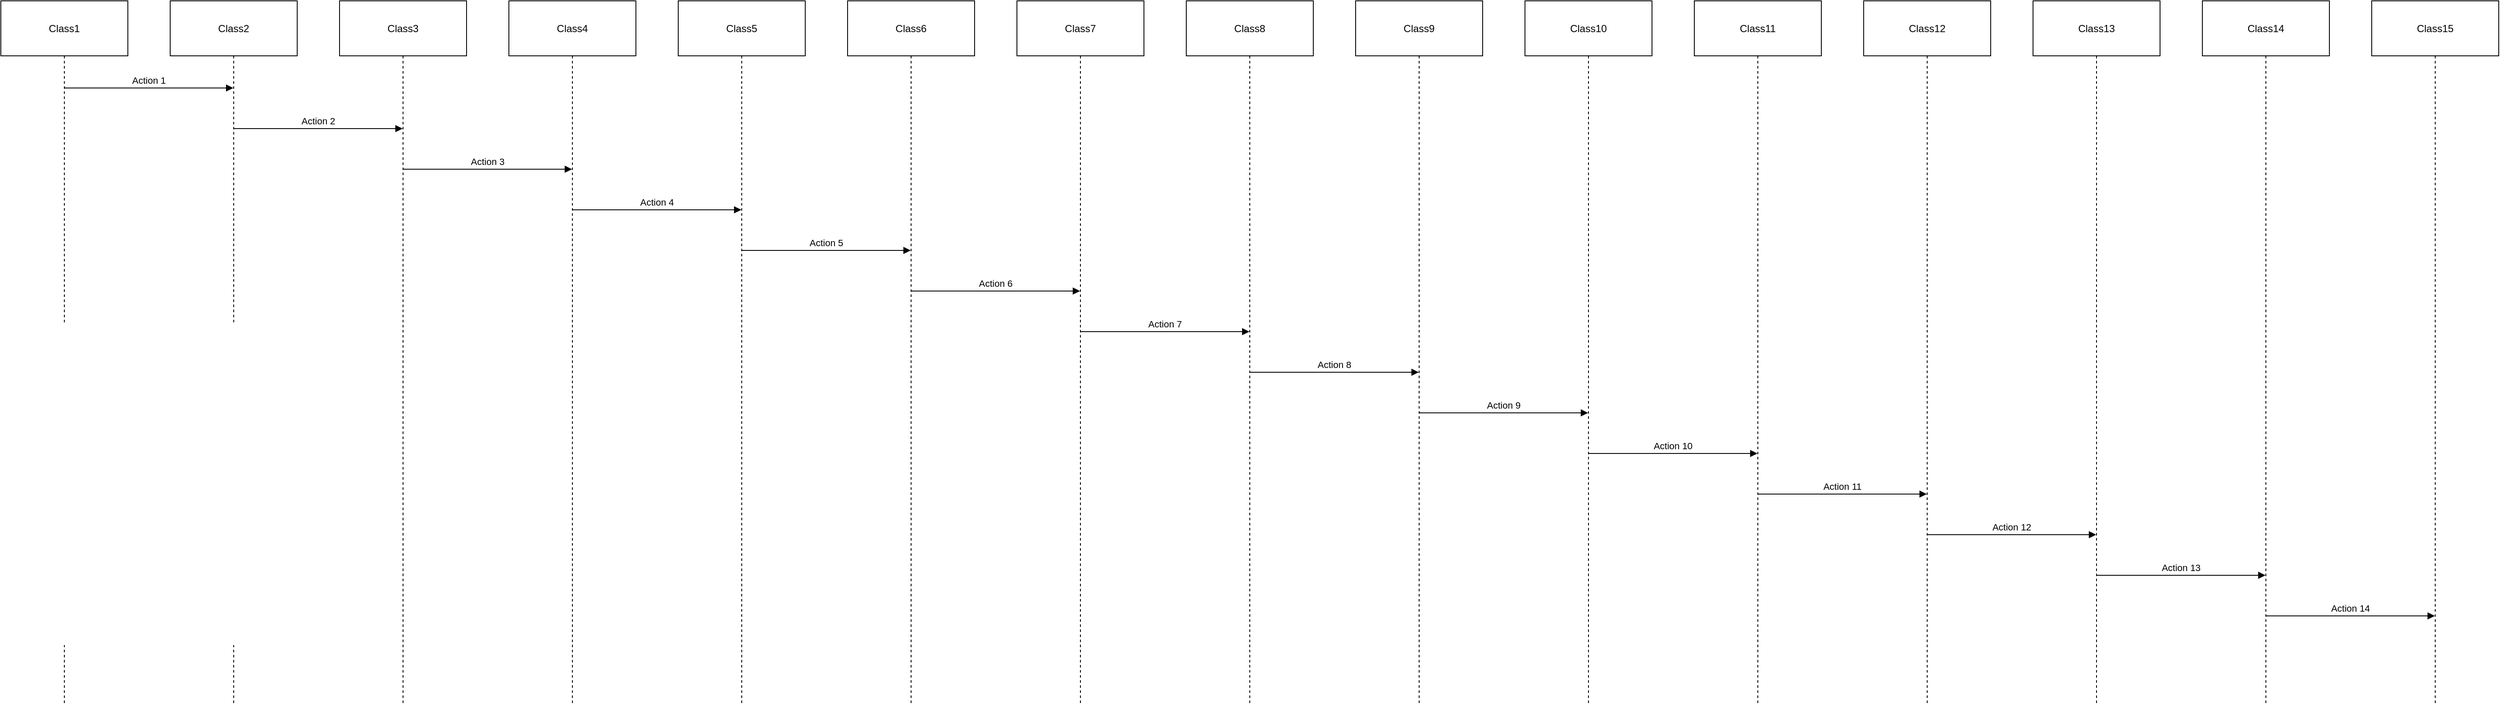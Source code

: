 <mxfile version="26.0.2">
  <diagram name="Página-1" id="JRqPtTdAnH38AF5aYMcp">
    <mxGraphModel>
      <root>
        <mxCell id="0" />
        <mxCell id="1" parent="0" />
        <mxCell id="2" value="Class1" style="shape=umlLifeline;perimeter=lifelinePerimeter;whiteSpace=wrap;container=1;dropTarget=0;collapsible=0;recursiveResize=0;outlineConnect=0;portConstraint=eastwest;newEdgeStyle={&quot;edgeStyle&quot;:&quot;elbowEdgeStyle&quot;,&quot;elbow&quot;:&quot;vertical&quot;,&quot;curved&quot;:0,&quot;rounded&quot;:0};size=65;" vertex="1" parent="1">
          <mxGeometry width="150" height="832" as="geometry" />
        </mxCell>
        <mxCell id="3" value="Class2" style="shape=umlLifeline;perimeter=lifelinePerimeter;whiteSpace=wrap;container=1;dropTarget=0;collapsible=0;recursiveResize=0;outlineConnect=0;portConstraint=eastwest;newEdgeStyle={&quot;edgeStyle&quot;:&quot;elbowEdgeStyle&quot;,&quot;elbow&quot;:&quot;vertical&quot;,&quot;curved&quot;:0,&quot;rounded&quot;:0};size=65;" vertex="1" parent="1">
          <mxGeometry x="200" width="150" height="832" as="geometry" />
        </mxCell>
        <mxCell id="4" value="Class3" style="shape=umlLifeline;perimeter=lifelinePerimeter;whiteSpace=wrap;container=1;dropTarget=0;collapsible=0;recursiveResize=0;outlineConnect=0;portConstraint=eastwest;newEdgeStyle={&quot;edgeStyle&quot;:&quot;elbowEdgeStyle&quot;,&quot;elbow&quot;:&quot;vertical&quot;,&quot;curved&quot;:0,&quot;rounded&quot;:0};size=65;" vertex="1" parent="1">
          <mxGeometry x="400" width="150" height="832" as="geometry" />
        </mxCell>
        <mxCell id="5" value="Class4" style="shape=umlLifeline;perimeter=lifelinePerimeter;whiteSpace=wrap;container=1;dropTarget=0;collapsible=0;recursiveResize=0;outlineConnect=0;portConstraint=eastwest;newEdgeStyle={&quot;edgeStyle&quot;:&quot;elbowEdgeStyle&quot;,&quot;elbow&quot;:&quot;vertical&quot;,&quot;curved&quot;:0,&quot;rounded&quot;:0};size=65;" vertex="1" parent="1">
          <mxGeometry x="600" width="150" height="832" as="geometry" />
        </mxCell>
        <mxCell id="6" value="Class5" style="shape=umlLifeline;perimeter=lifelinePerimeter;whiteSpace=wrap;container=1;dropTarget=0;collapsible=0;recursiveResize=0;outlineConnect=0;portConstraint=eastwest;newEdgeStyle={&quot;edgeStyle&quot;:&quot;elbowEdgeStyle&quot;,&quot;elbow&quot;:&quot;vertical&quot;,&quot;curved&quot;:0,&quot;rounded&quot;:0};size=65;" vertex="1" parent="1">
          <mxGeometry x="800" width="150" height="832" as="geometry" />
        </mxCell>
        <mxCell id="7" value="Class6" style="shape=umlLifeline;perimeter=lifelinePerimeter;whiteSpace=wrap;container=1;dropTarget=0;collapsible=0;recursiveResize=0;outlineConnect=0;portConstraint=eastwest;newEdgeStyle={&quot;edgeStyle&quot;:&quot;elbowEdgeStyle&quot;,&quot;elbow&quot;:&quot;vertical&quot;,&quot;curved&quot;:0,&quot;rounded&quot;:0};size=65;" vertex="1" parent="1">
          <mxGeometry x="1000" width="150" height="832" as="geometry" />
        </mxCell>
        <mxCell id="8" value="Class7" style="shape=umlLifeline;perimeter=lifelinePerimeter;whiteSpace=wrap;container=1;dropTarget=0;collapsible=0;recursiveResize=0;outlineConnect=0;portConstraint=eastwest;newEdgeStyle={&quot;edgeStyle&quot;:&quot;elbowEdgeStyle&quot;,&quot;elbow&quot;:&quot;vertical&quot;,&quot;curved&quot;:0,&quot;rounded&quot;:0};size=65;" vertex="1" parent="1">
          <mxGeometry x="1200" width="150" height="832" as="geometry" />
        </mxCell>
        <mxCell id="9" value="Class8" style="shape=umlLifeline;perimeter=lifelinePerimeter;whiteSpace=wrap;container=1;dropTarget=0;collapsible=0;recursiveResize=0;outlineConnect=0;portConstraint=eastwest;newEdgeStyle={&quot;edgeStyle&quot;:&quot;elbowEdgeStyle&quot;,&quot;elbow&quot;:&quot;vertical&quot;,&quot;curved&quot;:0,&quot;rounded&quot;:0};size=65;" vertex="1" parent="1">
          <mxGeometry x="1400" width="150" height="832" as="geometry" />
        </mxCell>
        <mxCell id="10" value="Class9" style="shape=umlLifeline;perimeter=lifelinePerimeter;whiteSpace=wrap;container=1;dropTarget=0;collapsible=0;recursiveResize=0;outlineConnect=0;portConstraint=eastwest;newEdgeStyle={&quot;edgeStyle&quot;:&quot;elbowEdgeStyle&quot;,&quot;elbow&quot;:&quot;vertical&quot;,&quot;curved&quot;:0,&quot;rounded&quot;:0};size=65;" vertex="1" parent="1">
          <mxGeometry x="1600" width="150" height="832" as="geometry" />
        </mxCell>
        <mxCell id="11" value="Class10" style="shape=umlLifeline;perimeter=lifelinePerimeter;whiteSpace=wrap;container=1;dropTarget=0;collapsible=0;recursiveResize=0;outlineConnect=0;portConstraint=eastwest;newEdgeStyle={&quot;edgeStyle&quot;:&quot;elbowEdgeStyle&quot;,&quot;elbow&quot;:&quot;vertical&quot;,&quot;curved&quot;:0,&quot;rounded&quot;:0};size=65;" vertex="1" parent="1">
          <mxGeometry x="1800" width="150" height="832" as="geometry" />
        </mxCell>
        <mxCell id="12" value="Class11" style="shape=umlLifeline;perimeter=lifelinePerimeter;whiteSpace=wrap;container=1;dropTarget=0;collapsible=0;recursiveResize=0;outlineConnect=0;portConstraint=eastwest;newEdgeStyle={&quot;edgeStyle&quot;:&quot;elbowEdgeStyle&quot;,&quot;elbow&quot;:&quot;vertical&quot;,&quot;curved&quot;:0,&quot;rounded&quot;:0};size=65;" vertex="1" parent="1">
          <mxGeometry x="2000" width="150" height="832" as="geometry" />
        </mxCell>
        <mxCell id="13" value="Class12" style="shape=umlLifeline;perimeter=lifelinePerimeter;whiteSpace=wrap;container=1;dropTarget=0;collapsible=0;recursiveResize=0;outlineConnect=0;portConstraint=eastwest;newEdgeStyle={&quot;edgeStyle&quot;:&quot;elbowEdgeStyle&quot;,&quot;elbow&quot;:&quot;vertical&quot;,&quot;curved&quot;:0,&quot;rounded&quot;:0};size=65;" vertex="1" parent="1">
          <mxGeometry x="2200" width="150" height="832" as="geometry" />
        </mxCell>
        <mxCell id="14" value="Class13" style="shape=umlLifeline;perimeter=lifelinePerimeter;whiteSpace=wrap;container=1;dropTarget=0;collapsible=0;recursiveResize=0;outlineConnect=0;portConstraint=eastwest;newEdgeStyle={&quot;edgeStyle&quot;:&quot;elbowEdgeStyle&quot;,&quot;elbow&quot;:&quot;vertical&quot;,&quot;curved&quot;:0,&quot;rounded&quot;:0};size=65;" vertex="1" parent="1">
          <mxGeometry x="2400" width="150" height="832" as="geometry" />
        </mxCell>
        <mxCell id="15" value="Class14" style="shape=umlLifeline;perimeter=lifelinePerimeter;whiteSpace=wrap;container=1;dropTarget=0;collapsible=0;recursiveResize=0;outlineConnect=0;portConstraint=eastwest;newEdgeStyle={&quot;edgeStyle&quot;:&quot;elbowEdgeStyle&quot;,&quot;elbow&quot;:&quot;vertical&quot;,&quot;curved&quot;:0,&quot;rounded&quot;:0};size=65;" vertex="1" parent="1">
          <mxGeometry x="2600" width="150" height="832" as="geometry" />
        </mxCell>
        <mxCell id="16" value="Class15" style="shape=umlLifeline;perimeter=lifelinePerimeter;whiteSpace=wrap;container=1;dropTarget=0;collapsible=0;recursiveResize=0;outlineConnect=0;portConstraint=eastwest;newEdgeStyle={&quot;edgeStyle&quot;:&quot;elbowEdgeStyle&quot;,&quot;elbow&quot;:&quot;vertical&quot;,&quot;curved&quot;:0,&quot;rounded&quot;:0};size=65;" vertex="1" parent="1">
          <mxGeometry x="2800" width="150" height="832" as="geometry" />
        </mxCell>
        <mxCell id="17" value="Action 1" style="verticalAlign=bottom;edgeStyle=elbowEdgeStyle;elbow=vertical;curved=0;rounded=0;endArrow=block;" edge="1" parent="1" source="2" target="3">
          <mxGeometry relative="1" as="geometry">
            <Array as="points">
              <mxPoint x="184" y="103" />
            </Array>
          </mxGeometry>
        </mxCell>
        <mxCell id="18" value="Action 2" style="verticalAlign=bottom;edgeStyle=elbowEdgeStyle;elbow=vertical;curved=0;rounded=0;endArrow=block;" edge="1" parent="1" source="3" target="4">
          <mxGeometry relative="1" as="geometry">
            <Array as="points">
              <mxPoint x="384" y="151" />
            </Array>
          </mxGeometry>
        </mxCell>
        <mxCell id="19" value="Action 3" style="verticalAlign=bottom;edgeStyle=elbowEdgeStyle;elbow=vertical;curved=0;rounded=0;endArrow=block;" edge="1" parent="1" source="4" target="5">
          <mxGeometry relative="1" as="geometry">
            <Array as="points">
              <mxPoint x="584" y="199" />
            </Array>
          </mxGeometry>
        </mxCell>
        <mxCell id="20" value="Action 4" style="verticalAlign=bottom;edgeStyle=elbowEdgeStyle;elbow=vertical;curved=0;rounded=0;endArrow=block;" edge="1" parent="1" source="5" target="6">
          <mxGeometry relative="1" as="geometry">
            <Array as="points">
              <mxPoint x="784" y="247" />
            </Array>
          </mxGeometry>
        </mxCell>
        <mxCell id="21" value="Action 5" style="verticalAlign=bottom;edgeStyle=elbowEdgeStyle;elbow=vertical;curved=0;rounded=0;endArrow=block;" edge="1" parent="1" source="6" target="7">
          <mxGeometry relative="1" as="geometry">
            <Array as="points">
              <mxPoint x="984" y="295" />
            </Array>
          </mxGeometry>
        </mxCell>
        <mxCell id="22" value="Action 6" style="verticalAlign=bottom;edgeStyle=elbowEdgeStyle;elbow=vertical;curved=0;rounded=0;endArrow=block;" edge="1" parent="1" source="7" target="8">
          <mxGeometry relative="1" as="geometry">
            <Array as="points">
              <mxPoint x="1184" y="343" />
            </Array>
          </mxGeometry>
        </mxCell>
        <mxCell id="23" value="Action 7" style="verticalAlign=bottom;edgeStyle=elbowEdgeStyle;elbow=vertical;curved=0;rounded=0;endArrow=block;" edge="1" parent="1" source="8" target="9">
          <mxGeometry relative="1" as="geometry">
            <Array as="points">
              <mxPoint x="1384" y="391" />
            </Array>
          </mxGeometry>
        </mxCell>
        <mxCell id="24" value="Action 8" style="verticalAlign=bottom;edgeStyle=elbowEdgeStyle;elbow=vertical;curved=0;rounded=0;endArrow=block;" edge="1" parent="1" source="9" target="10">
          <mxGeometry relative="1" as="geometry">
            <Array as="points">
              <mxPoint x="1584" y="439" />
            </Array>
          </mxGeometry>
        </mxCell>
        <mxCell id="25" value="Action 9" style="verticalAlign=bottom;edgeStyle=elbowEdgeStyle;elbow=vertical;curved=0;rounded=0;endArrow=block;" edge="1" parent="1" source="10" target="11">
          <mxGeometry relative="1" as="geometry">
            <Array as="points">
              <mxPoint x="1784" y="487" />
            </Array>
          </mxGeometry>
        </mxCell>
        <mxCell id="26" value="Action 10" style="verticalAlign=bottom;edgeStyle=elbowEdgeStyle;elbow=vertical;curved=0;rounded=0;endArrow=block;" edge="1" parent="1" source="11" target="12">
          <mxGeometry relative="1" as="geometry">
            <Array as="points">
              <mxPoint x="1984" y="535" />
            </Array>
          </mxGeometry>
        </mxCell>
        <mxCell id="27" value="Action 11" style="verticalAlign=bottom;edgeStyle=elbowEdgeStyle;elbow=vertical;curved=0;rounded=0;endArrow=block;" edge="1" parent="1" source="12" target="13">
          <mxGeometry relative="1" as="geometry">
            <Array as="points">
              <mxPoint x="2184" y="583" />
            </Array>
          </mxGeometry>
        </mxCell>
        <mxCell id="28" value="Action 12" style="verticalAlign=bottom;edgeStyle=elbowEdgeStyle;elbow=vertical;curved=0;rounded=0;endArrow=block;" edge="1" parent="1" source="13" target="14">
          <mxGeometry relative="1" as="geometry">
            <Array as="points">
              <mxPoint x="2384" y="631" />
            </Array>
          </mxGeometry>
        </mxCell>
        <mxCell id="29" value="Action 13" style="verticalAlign=bottom;edgeStyle=elbowEdgeStyle;elbow=vertical;curved=0;rounded=0;endArrow=block;" edge="1" parent="1" source="14" target="15">
          <mxGeometry relative="1" as="geometry">
            <Array as="points">
              <mxPoint x="2584" y="679" />
            </Array>
          </mxGeometry>
        </mxCell>
        <mxCell id="30" value="Action 14" style="verticalAlign=bottom;edgeStyle=elbowEdgeStyle;elbow=vertical;curved=0;rounded=0;endArrow=block;" edge="1" parent="1" source="15" target="16">
          <mxGeometry relative="1" as="geometry">
            <Array as="points">
              <mxPoint x="2784" y="727" />
            </Array>
          </mxGeometry>
        </mxCell>
      </root>
    </mxGraphModel>
  </diagram>
</mxfile>
